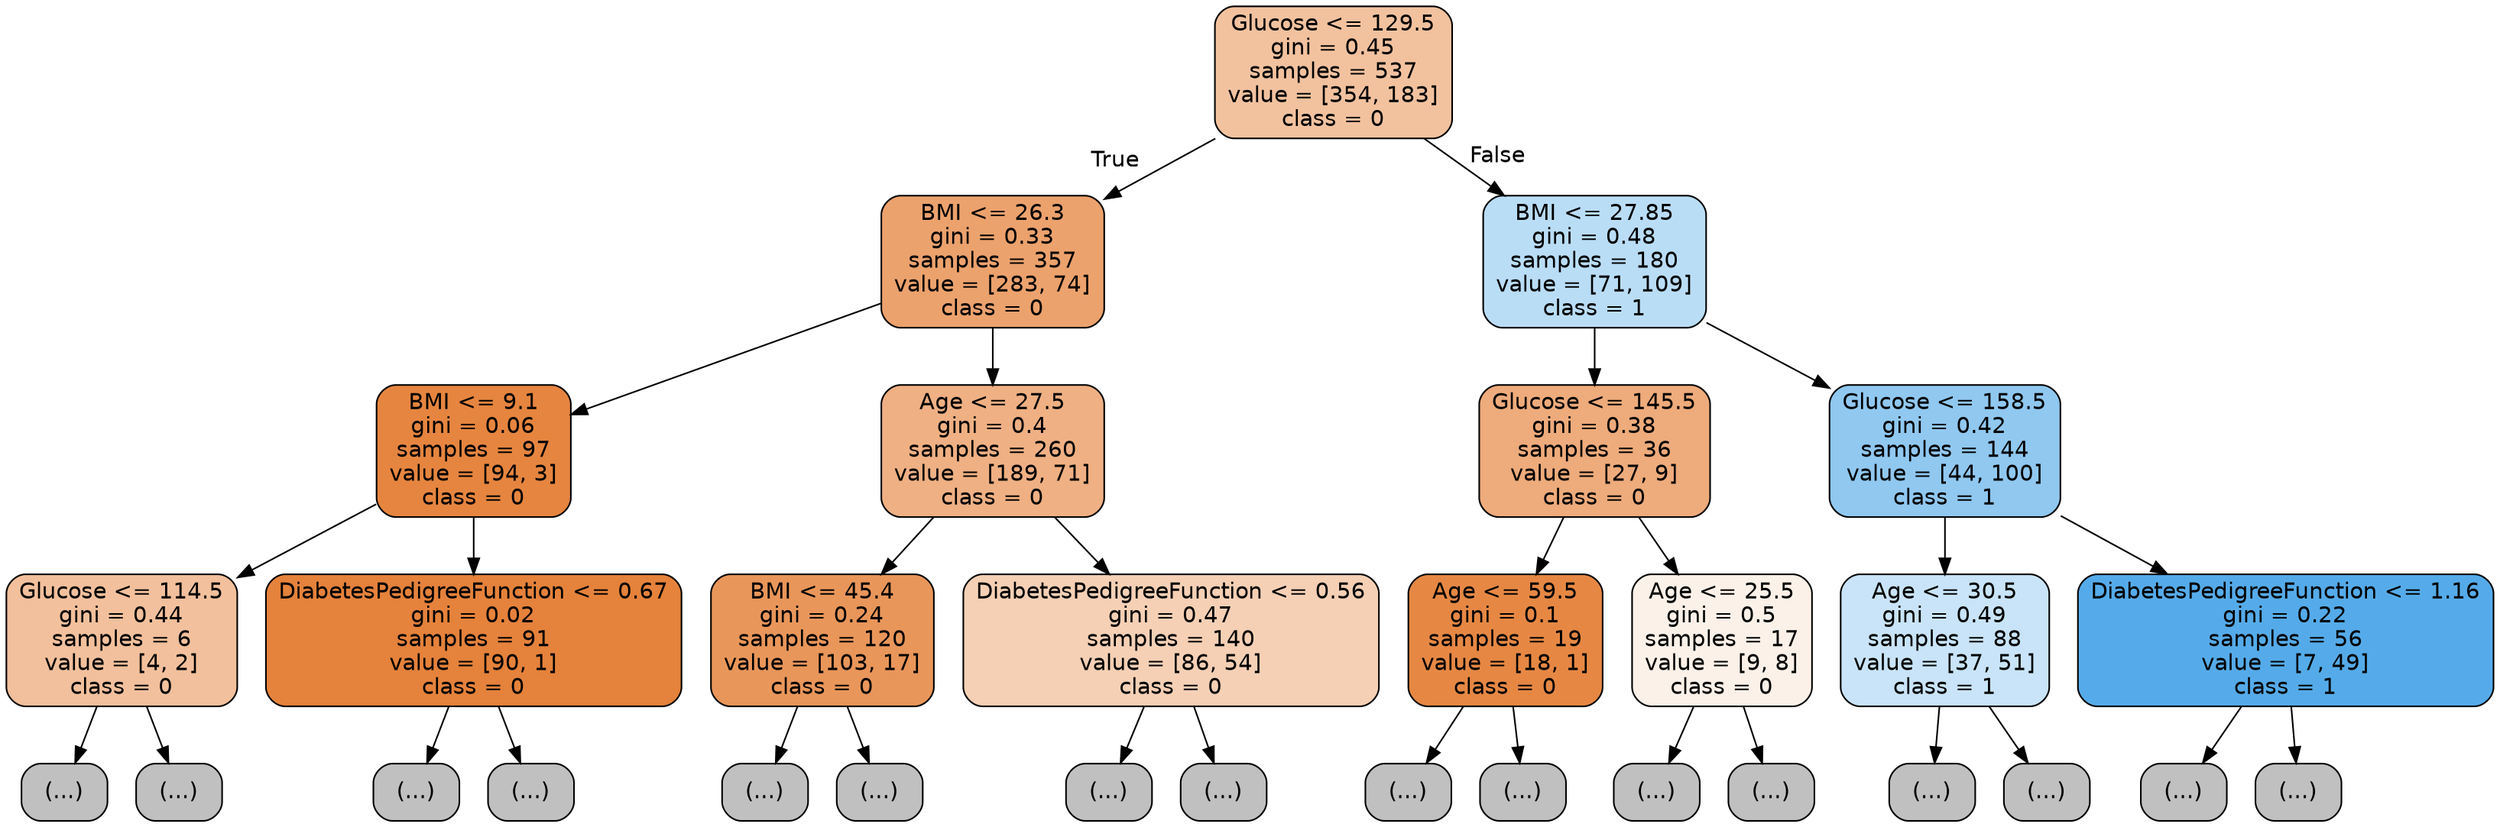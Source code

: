 digraph Tree {
node [shape=box, style="filled, rounded", color="black", fontname="helvetica"] ;
edge [fontname="helvetica"] ;
0 [label="Glucose <= 129.5\ngini = 0.45\nsamples = 537\nvalue = [354, 183]\nclass = 0", fillcolor="#f2c29f"] ;
1 [label="BMI <= 26.3\ngini = 0.33\nsamples = 357\nvalue = [283, 74]\nclass = 0", fillcolor="#eca26d"] ;
0 -> 1 [labeldistance=2.5, labelangle=45, headlabel="True"] ;
2 [label="BMI <= 9.1\ngini = 0.06\nsamples = 97\nvalue = [94, 3]\nclass = 0", fillcolor="#e6853f"] ;
1 -> 2 ;
3 [label="Glucose <= 114.5\ngini = 0.44\nsamples = 6\nvalue = [4, 2]\nclass = 0", fillcolor="#f2c09c"] ;
2 -> 3 ;
4 [label="(...)", fillcolor="#C0C0C0"] ;
3 -> 4 ;
5 [label="(...)", fillcolor="#C0C0C0"] ;
3 -> 5 ;
6 [label="DiabetesPedigreeFunction <= 0.67\ngini = 0.02\nsamples = 91\nvalue = [90, 1]\nclass = 0", fillcolor="#e5823b"] ;
2 -> 6 ;
7 [label="(...)", fillcolor="#C0C0C0"] ;
6 -> 7 ;
8 [label="(...)", fillcolor="#C0C0C0"] ;
6 -> 8 ;
11 [label="Age <= 27.5\ngini = 0.4\nsamples = 260\nvalue = [189, 71]\nclass = 0", fillcolor="#efb083"] ;
1 -> 11 ;
12 [label="BMI <= 45.4\ngini = 0.24\nsamples = 120\nvalue = [103, 17]\nclass = 0", fillcolor="#e9965a"] ;
11 -> 12 ;
13 [label="(...)", fillcolor="#C0C0C0"] ;
12 -> 13 ;
48 [label="(...)", fillcolor="#C0C0C0"] ;
12 -> 48 ;
51 [label="DiabetesPedigreeFunction <= 0.56\ngini = 0.47\nsamples = 140\nvalue = [86, 54]\nclass = 0", fillcolor="#f5d0b5"] ;
11 -> 51 ;
52 [label="(...)", fillcolor="#C0C0C0"] ;
51 -> 52 ;
87 [label="(...)", fillcolor="#C0C0C0"] ;
51 -> 87 ;
102 [label="BMI <= 27.85\ngini = 0.48\nsamples = 180\nvalue = [71, 109]\nclass = 1", fillcolor="#baddf6"] ;
0 -> 102 [labeldistance=2.5, labelangle=-45, headlabel="False"] ;
103 [label="Glucose <= 145.5\ngini = 0.38\nsamples = 36\nvalue = [27, 9]\nclass = 0", fillcolor="#eeab7b"] ;
102 -> 103 ;
104 [label="Age <= 59.5\ngini = 0.1\nsamples = 19\nvalue = [18, 1]\nclass = 0", fillcolor="#e68844"] ;
103 -> 104 ;
105 [label="(...)", fillcolor="#C0C0C0"] ;
104 -> 105 ;
106 [label="(...)", fillcolor="#C0C0C0"] ;
104 -> 106 ;
109 [label="Age <= 25.5\ngini = 0.5\nsamples = 17\nvalue = [9, 8]\nclass = 0", fillcolor="#fcf1e9"] ;
103 -> 109 ;
110 [label="(...)", fillcolor="#C0C0C0"] ;
109 -> 110 ;
111 [label="(...)", fillcolor="#C0C0C0"] ;
109 -> 111 ;
120 [label="Glucose <= 158.5\ngini = 0.42\nsamples = 144\nvalue = [44, 100]\nclass = 1", fillcolor="#90c8f0"] ;
102 -> 120 ;
121 [label="Age <= 30.5\ngini = 0.49\nsamples = 88\nvalue = [37, 51]\nclass = 1", fillcolor="#c9e4f8"] ;
120 -> 121 ;
122 [label="(...)", fillcolor="#C0C0C0"] ;
121 -> 122 ;
147 [label="(...)", fillcolor="#C0C0C0"] ;
121 -> 147 ;
172 [label="DiabetesPedigreeFunction <= 1.16\ngini = 0.22\nsamples = 56\nvalue = [7, 49]\nclass = 1", fillcolor="#55abe9"] ;
120 -> 172 ;
173 [label="(...)", fillcolor="#C0C0C0"] ;
172 -> 173 ;
188 [label="(...)", fillcolor="#C0C0C0"] ;
172 -> 188 ;
}
